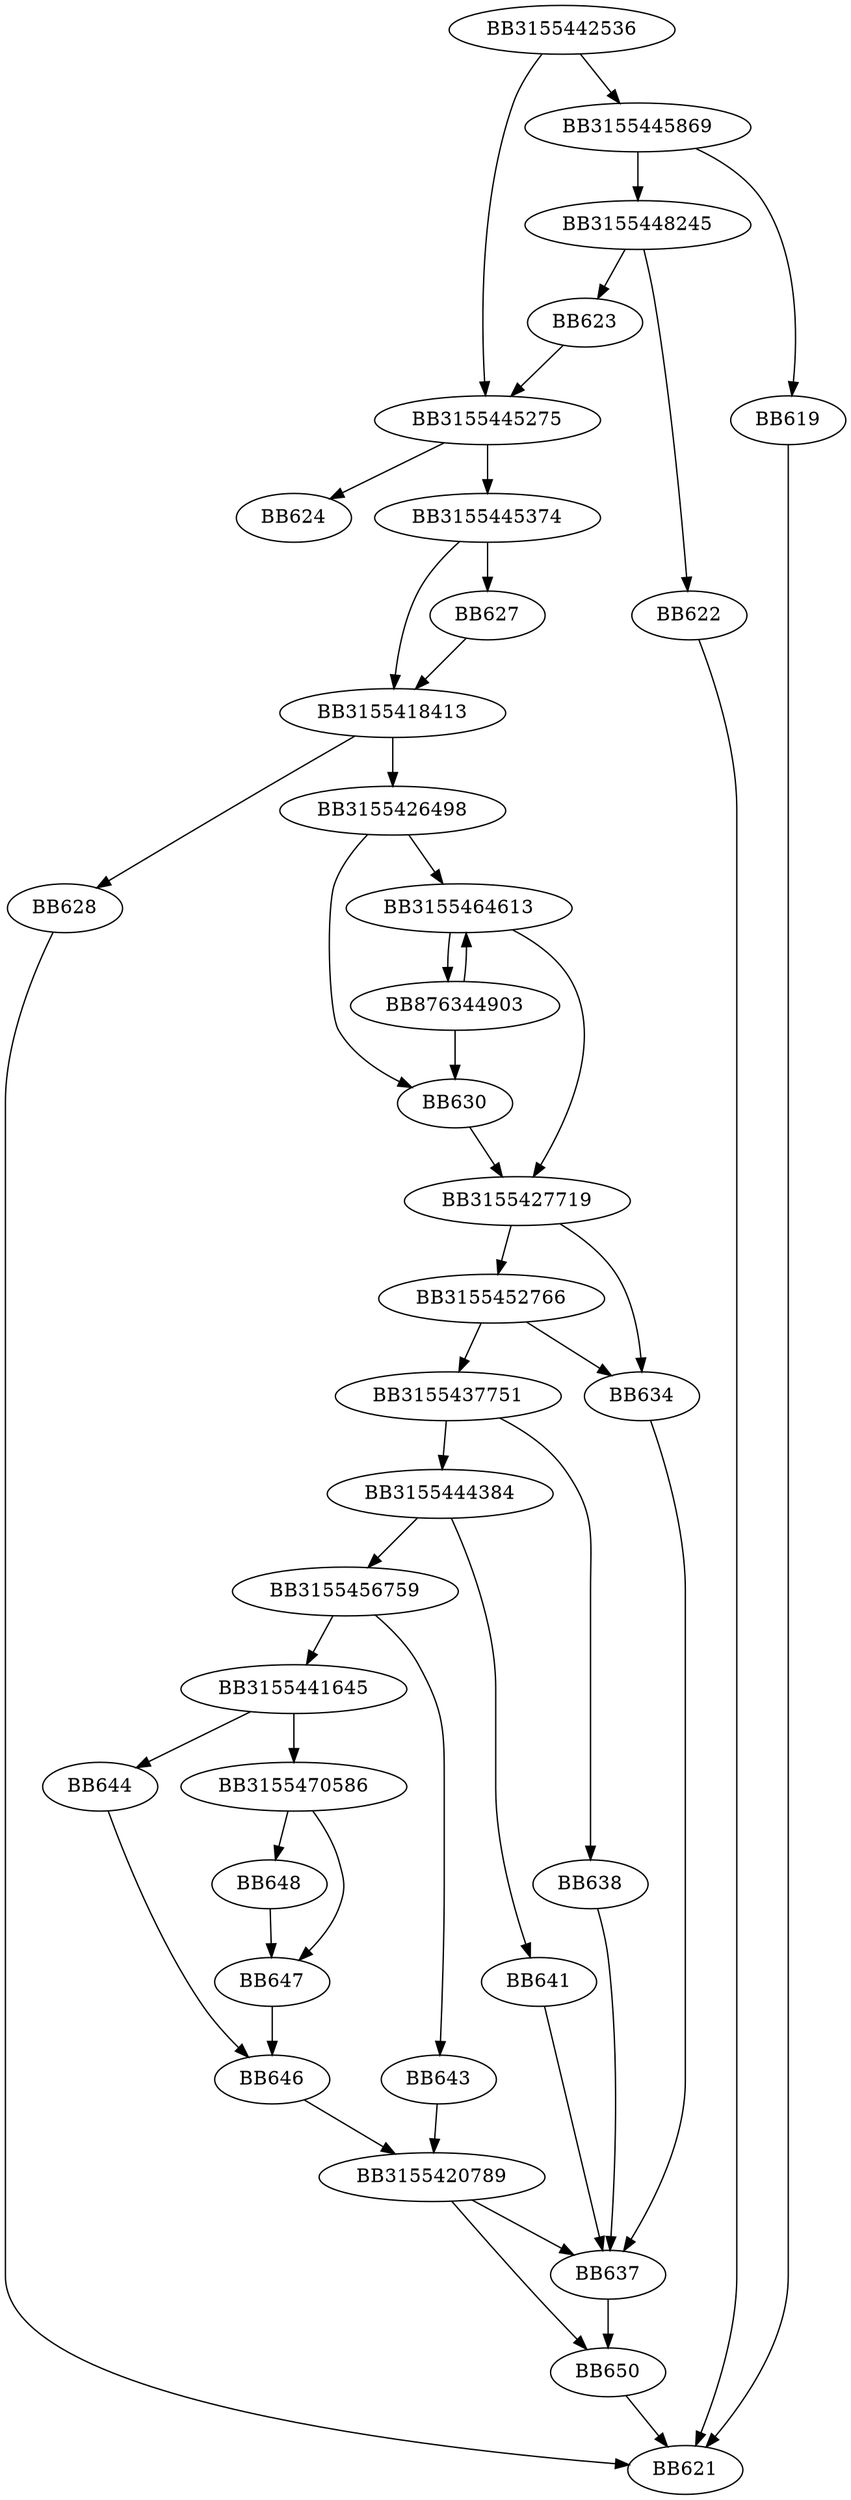 digraph G{
	BB3155442536->BB3155445275;
	BB3155442536->BB3155445869;
	BB3155445869->BB619;
	BB3155445869->BB3155448245;
	BB619->BB621;
	BB3155448245->BB622;
	BB3155448245->BB623;
	BB622->BB621;
	BB623->BB3155445275;
	BB3155445275->BB624;
	BB3155445275->BB3155445374;
	BB3155445374->BB3155418413;
	BB3155445374->BB627;
	BB627->BB3155418413;
	BB3155418413->BB628;
	BB3155418413->BB3155426498;
	BB628->BB621;
	BB3155426498->BB630;
	BB3155426498->BB3155464613;
	BB3155464613->BB3155427719;
	BB3155464613->BB876344903;
	BB876344903->BB3155464613;
	BB876344903->BB630;
	BB630->BB3155427719;
	BB3155427719->BB634;
	BB3155427719->BB3155452766;
	BB3155452766->BB634;
	BB3155452766->BB3155437751;
	BB634->BB637;
	BB3155437751->BB638;
	BB3155437751->BB3155444384;
	BB638->BB637;
	BB3155444384->BB3155456759;
	BB3155444384->BB641;
	BB641->BB637;
	BB3155456759->BB3155441645;
	BB3155456759->BB643;
	BB3155441645->BB644;
	BB3155441645->BB3155470586;
	BB644->BB646;
	BB3155470586->BB647;
	BB3155470586->BB648;
	BB648->BB647;
	BB647->BB646;
	BB646->BB3155420789;
	BB643->BB3155420789;
	BB3155420789->BB650;
	BB3155420789->BB637;
	BB637->BB650;
	BB650->BB621;
}
